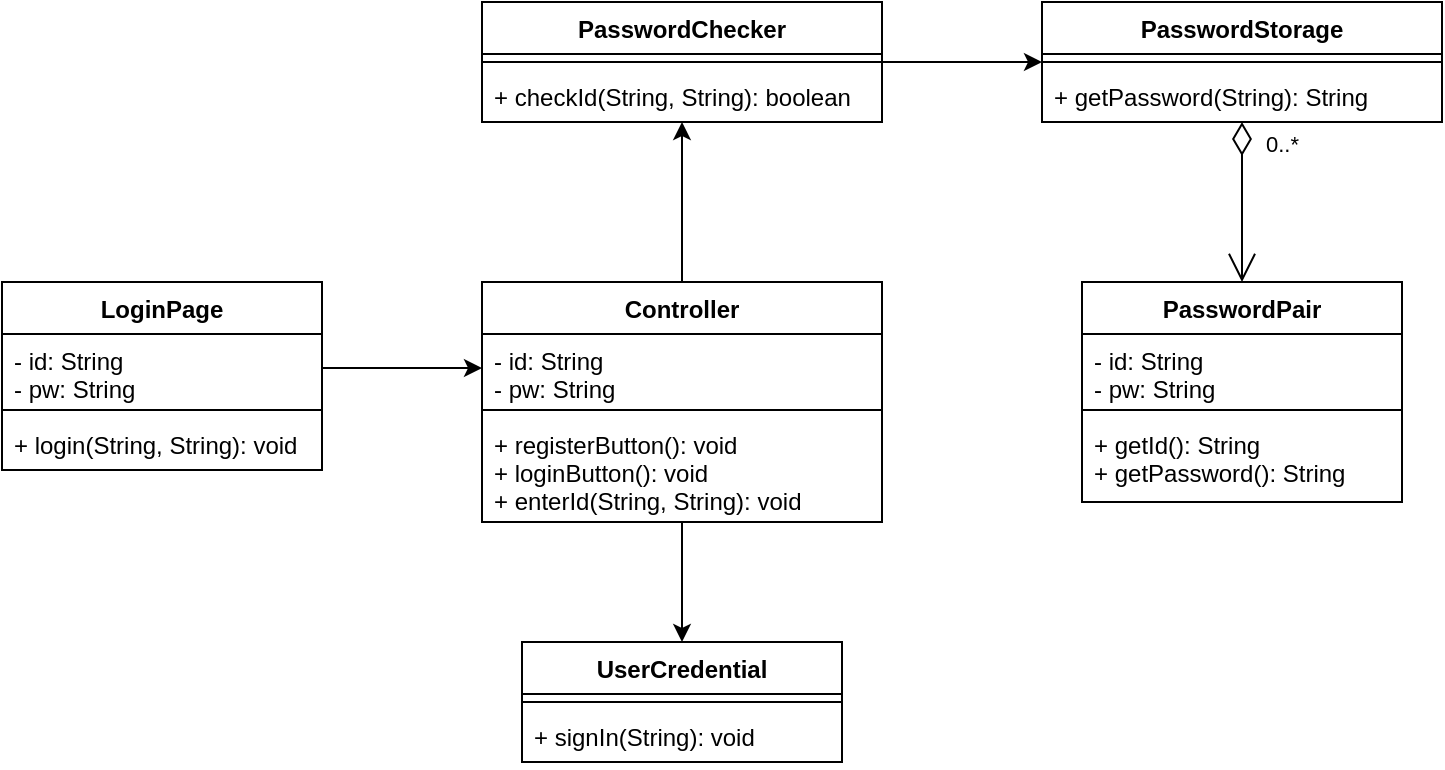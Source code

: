<mxfile version="14.6.12" type="device"><diagram name="Page-3" id="uvg__zSx2y0OaLT1Tk9v"><mxGraphModel dx="1422" dy="709" grid="1" gridSize="10" guides="1" tooltips="1" connect="1" arrows="1" fold="1" page="1" pageScale="1" pageWidth="880" pageHeight="560" math="0" shadow="0"><root><mxCell id="WRzw2AryrDUaLVQl2wr--0"/><mxCell id="WRzw2AryrDUaLVQl2wr--1" parent="WRzw2AryrDUaLVQl2wr--0"/><mxCell id="WRzw2AryrDUaLVQl2wr--2" value="LoginPage" style="swimlane;fontStyle=1;align=center;verticalAlign=top;childLayout=stackLayout;horizontal=1;startSize=26;horizontalStack=0;resizeParent=1;resizeParentMax=0;resizeLast=0;collapsible=1;marginBottom=0;" parent="WRzw2AryrDUaLVQl2wr--1" vertex="1"><mxGeometry x="80" y="220" width="160" height="94" as="geometry"><mxRectangle x="120" y="120" width="100" height="26" as="alternateBounds"/></mxGeometry></mxCell><mxCell id="WRzw2AryrDUaLVQl2wr--3" value="- id: String&#xA;- pw: String&#xA;" style="text;strokeColor=none;fillColor=none;align=left;verticalAlign=top;spacingLeft=4;spacingRight=4;overflow=hidden;rotatable=0;points=[[0,0.5],[1,0.5]];portConstraint=eastwest;" parent="WRzw2AryrDUaLVQl2wr--2" vertex="1"><mxGeometry y="26" width="160" height="34" as="geometry"/></mxCell><mxCell id="WRzw2AryrDUaLVQl2wr--4" value="" style="line;strokeWidth=1;fillColor=none;align=left;verticalAlign=middle;spacingTop=-1;spacingLeft=3;spacingRight=3;rotatable=0;labelPosition=right;points=[];portConstraint=eastwest;" parent="WRzw2AryrDUaLVQl2wr--2" vertex="1"><mxGeometry y="60" width="160" height="8" as="geometry"/></mxCell><mxCell id="WRzw2AryrDUaLVQl2wr--5" value="+ login(String, String): void" style="text;strokeColor=none;fillColor=none;align=left;verticalAlign=top;spacingLeft=4;spacingRight=4;overflow=hidden;rotatable=0;points=[[0,0.5],[1,0.5]];portConstraint=eastwest;" parent="WRzw2AryrDUaLVQl2wr--2" vertex="1"><mxGeometry y="68" width="160" height="26" as="geometry"/></mxCell><mxCell id="xXJn-9zFxjQOPmpREbiu-3" style="edgeStyle=orthogonalEdgeStyle;rounded=0;orthogonalLoop=1;jettySize=auto;html=1;exitX=0.5;exitY=0;exitDx=0;exitDy=0;" parent="WRzw2AryrDUaLVQl2wr--1" source="7hHFJZAYF7sp3FDICZ8d-0" target="QKyX5zy9_FlekIF7kzaq-0" edge="1"><mxGeometry relative="1" as="geometry"/></mxCell><mxCell id="xXJn-9zFxjQOPmpREbiu-6" style="edgeStyle=orthogonalEdgeStyle;rounded=0;orthogonalLoop=1;jettySize=auto;html=1;" parent="WRzw2AryrDUaLVQl2wr--1" source="7hHFJZAYF7sp3FDICZ8d-0" target="k6APN3D7TI_hX1kmKfrp-0" edge="1"><mxGeometry relative="1" as="geometry"/></mxCell><mxCell id="7hHFJZAYF7sp3FDICZ8d-0" value="Controller" style="swimlane;fontStyle=1;align=center;verticalAlign=top;childLayout=stackLayout;horizontal=1;startSize=26;horizontalStack=0;resizeParent=1;resizeParentMax=0;resizeLast=0;collapsible=1;marginBottom=0;" parent="WRzw2AryrDUaLVQl2wr--1" vertex="1"><mxGeometry x="320" y="220" width="200" height="120" as="geometry"/></mxCell><mxCell id="7hHFJZAYF7sp3FDICZ8d-1" value="- id: String&#xA;- pw: String&#xA;&#xA;&#xA;" style="text;strokeColor=none;fillColor=none;align=left;verticalAlign=top;spacingLeft=4;spacingRight=4;overflow=hidden;rotatable=0;points=[[0,0.5],[1,0.5]];portConstraint=eastwest;" parent="7hHFJZAYF7sp3FDICZ8d-0" vertex="1"><mxGeometry y="26" width="200" height="34" as="geometry"/></mxCell><mxCell id="7hHFJZAYF7sp3FDICZ8d-2" value="" style="line;strokeWidth=1;fillColor=none;align=left;verticalAlign=middle;spacingTop=-1;spacingLeft=3;spacingRight=3;rotatable=0;labelPosition=right;points=[];portConstraint=eastwest;" parent="7hHFJZAYF7sp3FDICZ8d-0" vertex="1"><mxGeometry y="60" width="200" height="8" as="geometry"/></mxCell><mxCell id="7hHFJZAYF7sp3FDICZ8d-3" value="+ registerButton(): void&#xA;+ loginButton(): void&#xA;+ enterId(String, String): void" style="text;strokeColor=none;fillColor=none;align=left;verticalAlign=top;spacingLeft=4;spacingRight=4;overflow=hidden;rotatable=0;points=[[0,0.5],[1,0.5]];portConstraint=eastwest;" parent="7hHFJZAYF7sp3FDICZ8d-0" vertex="1"><mxGeometry y="68" width="200" height="52" as="geometry"/></mxCell><mxCell id="xXJn-9zFxjQOPmpREbiu-4" style="edgeStyle=orthogonalEdgeStyle;rounded=0;orthogonalLoop=1;jettySize=auto;html=1;exitX=1;exitY=0.5;exitDx=0;exitDy=0;" parent="WRzw2AryrDUaLVQl2wr--1" source="QKyX5zy9_FlekIF7kzaq-0" target="QKyX5zy9_FlekIF7kzaq-4" edge="1"><mxGeometry relative="1" as="geometry"/></mxCell><mxCell id="QKyX5zy9_FlekIF7kzaq-0" value="PasswordChecker" style="swimlane;fontStyle=1;align=center;verticalAlign=top;childLayout=stackLayout;horizontal=1;startSize=26;horizontalStack=0;resizeParent=1;resizeParentMax=0;resizeLast=0;collapsible=1;marginBottom=0;" parent="WRzw2AryrDUaLVQl2wr--1" vertex="1"><mxGeometry x="320" y="80" width="200" height="60" as="geometry"/></mxCell><mxCell id="QKyX5zy9_FlekIF7kzaq-2" value="" style="line;strokeWidth=1;fillColor=none;align=left;verticalAlign=middle;spacingTop=-1;spacingLeft=3;spacingRight=3;rotatable=0;labelPosition=right;points=[];portConstraint=eastwest;" parent="QKyX5zy9_FlekIF7kzaq-0" vertex="1"><mxGeometry y="26" width="200" height="8" as="geometry"/></mxCell><mxCell id="QKyX5zy9_FlekIF7kzaq-3" value="+ checkId(String, String): boolean" style="text;strokeColor=none;fillColor=none;align=left;verticalAlign=top;spacingLeft=4;spacingRight=4;overflow=hidden;rotatable=0;points=[[0,0.5],[1,0.5]];portConstraint=eastwest;" parent="QKyX5zy9_FlekIF7kzaq-0" vertex="1"><mxGeometry y="34" width="200" height="26" as="geometry"/></mxCell><mxCell id="QKyX5zy9_FlekIF7kzaq-4" value="PasswordStorage" style="swimlane;fontStyle=1;align=center;verticalAlign=top;childLayout=stackLayout;horizontal=1;startSize=26;horizontalStack=0;resizeParent=1;resizeParentMax=0;resizeLast=0;collapsible=1;marginBottom=0;" parent="WRzw2AryrDUaLVQl2wr--1" vertex="1"><mxGeometry x="600" y="80" width="200" height="60" as="geometry"/></mxCell><mxCell id="QKyX5zy9_FlekIF7kzaq-5" value="" style="line;strokeWidth=1;fillColor=none;align=left;verticalAlign=middle;spacingTop=-1;spacingLeft=3;spacingRight=3;rotatable=0;labelPosition=right;points=[];portConstraint=eastwest;" parent="QKyX5zy9_FlekIF7kzaq-4" vertex="1"><mxGeometry y="26" width="200" height="8" as="geometry"/></mxCell><mxCell id="QKyX5zy9_FlekIF7kzaq-6" value="+ getPassword(String): String" style="text;strokeColor=none;fillColor=none;align=left;verticalAlign=top;spacingLeft=4;spacingRight=4;overflow=hidden;rotatable=0;points=[[0,0.5],[1,0.5]];portConstraint=eastwest;" parent="QKyX5zy9_FlekIF7kzaq-4" vertex="1"><mxGeometry y="34" width="200" height="26" as="geometry"/></mxCell><mxCell id="k6APN3D7TI_hX1kmKfrp-0" value="UserCredential" style="swimlane;fontStyle=1;align=center;verticalAlign=top;childLayout=stackLayout;horizontal=1;startSize=26;horizontalStack=0;resizeParent=1;resizeParentMax=0;resizeLast=0;collapsible=1;marginBottom=0;" parent="WRzw2AryrDUaLVQl2wr--1" vertex="1"><mxGeometry x="340" y="400" width="160" height="60" as="geometry"/></mxCell><mxCell id="k6APN3D7TI_hX1kmKfrp-1" value="" style="line;strokeWidth=1;fillColor=none;align=left;verticalAlign=middle;spacingTop=-1;spacingLeft=3;spacingRight=3;rotatable=0;labelPosition=right;points=[];portConstraint=eastwest;" parent="k6APN3D7TI_hX1kmKfrp-0" vertex="1"><mxGeometry y="26" width="160" height="8" as="geometry"/></mxCell><mxCell id="k6APN3D7TI_hX1kmKfrp-2" value="+ signIn(String): void" style="text;strokeColor=none;fillColor=none;align=left;verticalAlign=top;spacingLeft=4;spacingRight=4;overflow=hidden;rotatable=0;points=[[0,0.5],[1,0.5]];portConstraint=eastwest;" parent="k6APN3D7TI_hX1kmKfrp-0" vertex="1"><mxGeometry y="34" width="160" height="26" as="geometry"/></mxCell><mxCell id="xXJn-9zFxjQOPmpREbiu-2" style="edgeStyle=orthogonalEdgeStyle;rounded=0;orthogonalLoop=1;jettySize=auto;html=1;exitX=1;exitY=0.5;exitDx=0;exitDy=0;entryX=0;entryY=0.5;entryDx=0;entryDy=0;" parent="WRzw2AryrDUaLVQl2wr--1" source="WRzw2AryrDUaLVQl2wr--3" target="7hHFJZAYF7sp3FDICZ8d-1" edge="1"><mxGeometry relative="1" as="geometry"/></mxCell><mxCell id="xXJn-9zFxjQOPmpREbiu-10" value="PasswordPair" style="swimlane;fontStyle=1;align=center;verticalAlign=top;childLayout=stackLayout;horizontal=1;startSize=26;horizontalStack=0;resizeParent=1;resizeParentMax=0;resizeLast=0;collapsible=1;marginBottom=0;" parent="WRzw2AryrDUaLVQl2wr--1" vertex="1"><mxGeometry x="620" y="220" width="160" height="110" as="geometry"/></mxCell><mxCell id="xXJn-9zFxjQOPmpREbiu-11" value="- id: String&#xA;- pw: String&#xA;" style="text;strokeColor=none;fillColor=none;align=left;verticalAlign=top;spacingLeft=4;spacingRight=4;overflow=hidden;rotatable=0;points=[[0,0.5],[1,0.5]];portConstraint=eastwest;" parent="xXJn-9zFxjQOPmpREbiu-10" vertex="1"><mxGeometry y="26" width="160" height="34" as="geometry"/></mxCell><mxCell id="xXJn-9zFxjQOPmpREbiu-12" value="" style="line;strokeWidth=1;fillColor=none;align=left;verticalAlign=middle;spacingTop=-1;spacingLeft=3;spacingRight=3;rotatable=0;labelPosition=right;points=[];portConstraint=eastwest;" parent="xXJn-9zFxjQOPmpREbiu-10" vertex="1"><mxGeometry y="60" width="160" height="8" as="geometry"/></mxCell><mxCell id="xXJn-9zFxjQOPmpREbiu-13" value="+ getId(): String&#xA;+ getPassword(): String&#xA;" style="text;strokeColor=none;fillColor=none;align=left;verticalAlign=top;spacingLeft=4;spacingRight=4;overflow=hidden;rotatable=0;points=[[0,0.5],[1,0.5]];portConstraint=eastwest;" parent="xXJn-9zFxjQOPmpREbiu-10" vertex="1"><mxGeometry y="68" width="160" height="42" as="geometry"/></mxCell><mxCell id="xXJn-9zFxjQOPmpREbiu-15" value="0..*" style="endArrow=open;html=1;endSize=12;startArrow=diamondThin;startSize=14;startFill=0;edgeStyle=orthogonalEdgeStyle;align=left;verticalAlign=bottom;" parent="WRzw2AryrDUaLVQl2wr--1" source="QKyX5zy9_FlekIF7kzaq-4" target="xXJn-9zFxjQOPmpREbiu-10" edge="1"><mxGeometry x="-0.5" y="10" relative="1" as="geometry"><mxPoint x="570" y="290" as="sourcePoint"/><mxPoint x="730" y="290" as="targetPoint"/><mxPoint as="offset"/></mxGeometry></mxCell></root></mxGraphModel></diagram></mxfile>